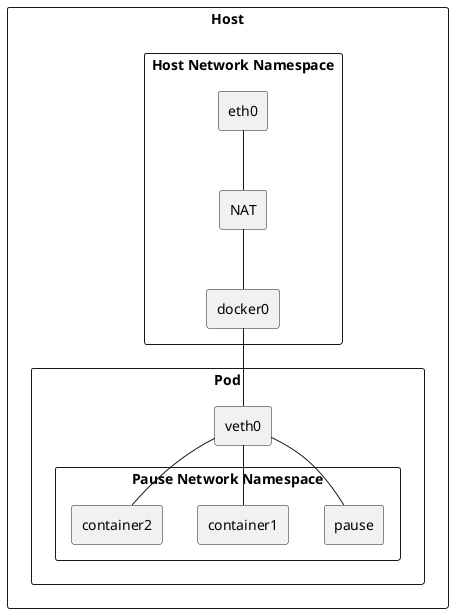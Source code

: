 @startuml

rectangle "Host" {
rectangle "Host Network Namespace" {

	rectangle "eth0" as host_eth0 {

	}

	rectangle "NAT" as host_nat {

	}
	rectangle "docker0" as host_docker0 {
	}

}
	rectangle "Pod" as pod {
		rectangle "veth0" as pod_veth0

		rectangle "Pause Network Namespace" {

		rectangle "pause" as pod_pause
		rectangle "container1" as pod_container1
		rectangle "container2" as pod_container2
		}
	}

	host_eth0 -- host_nat
	host_nat -- host_docker0
	host_docker0 -- pod_veth0
	pod_veth0 -- pod_pause
	pod_veth0 -- pod_container1
	pod_veth0 -- pod_container2
}


@enduml

